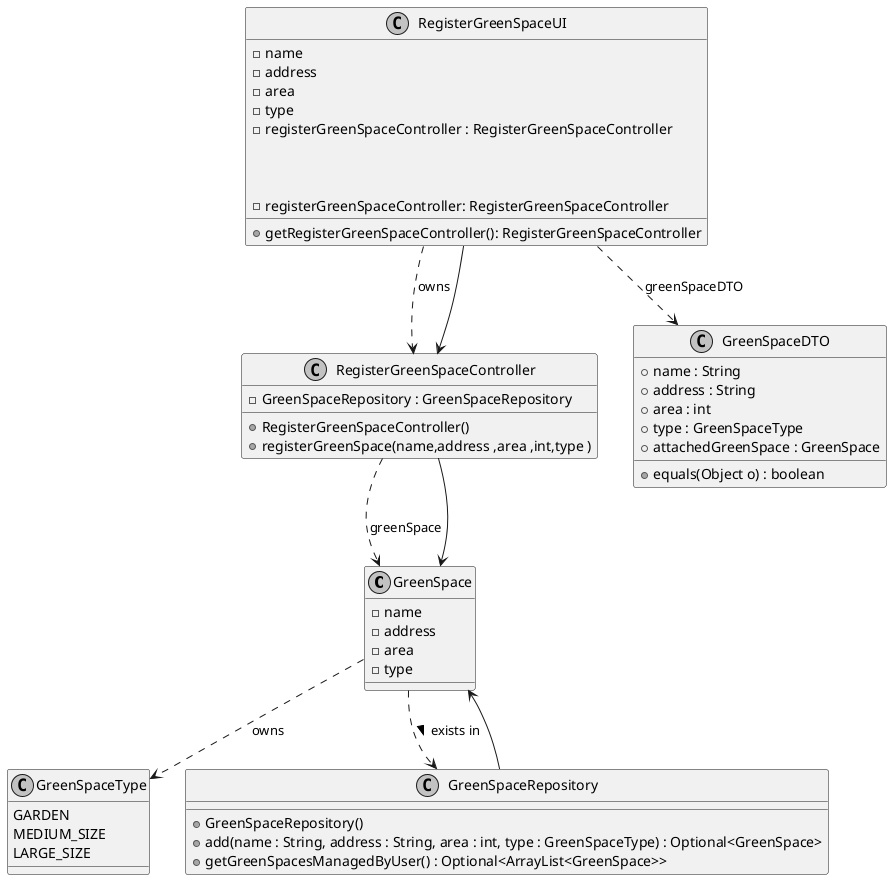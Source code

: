 @startuml
skinparam monochrome true
skinparam packageStyle rectangle
skinparam shadowing false
skinparam linetype polyline
skinparam linetype orto



class "GreenSpace" {
    -name
    -address
    -area
    -type

}

class "GreenSpaceType" {
    GARDEN
    MEDIUM_SIZE
    LARGE_SIZE
}

class "RegisterGreenSpaceController" {
    -GreenSpaceRepository : GreenSpaceRepository
    +RegisterGreenSpaceController()
    +registerGreenSpace(name,address ,area ,int,type )
}

class "GreenSpaceRepository" {

    +GreenSpaceRepository()
    +add(name : String, address : String, area : int, type : GreenSpaceType) : Optional<GreenSpace>
    +getGreenSpacesManagedByUser() : Optional<ArrayList<GreenSpace>>
}

class "GreenSpaceDTO" {
    +name : String
    +address : String
    +area : int
    +type : GreenSpaceType
    +attachedGreenSpace : GreenSpace
    +equals(Object o) : boolean
}



class "RegisterGreenSpaceUI" {
    -name
    -address
    -area
    -type
    -registerGreenSpaceController : RegisterGreenSpaceController


}



class RegisterGreenSpaceUI {

    - registerGreenSpaceController: RegisterGreenSpaceController

    + getRegisterGreenSpaceController(): RegisterGreenSpaceController

}


RegisterGreenSpaceController ..> GreenSpace : greenSpace
GreenSpace ..> GreenSpaceRepository : exists in >
RegisterGreenSpaceUI ..> RegisterGreenSpaceController : owns
RegisterGreenSpaceUI ..> GreenSpaceDTO : greenSpaceDTO
GreenSpace ..> GreenSpaceType : owns
RegisterGreenSpaceController --> GreenSpace
GreenSpaceRepository --> GreenSpace
RegisterGreenSpaceUI --> RegisterGreenSpaceController

@enduml
